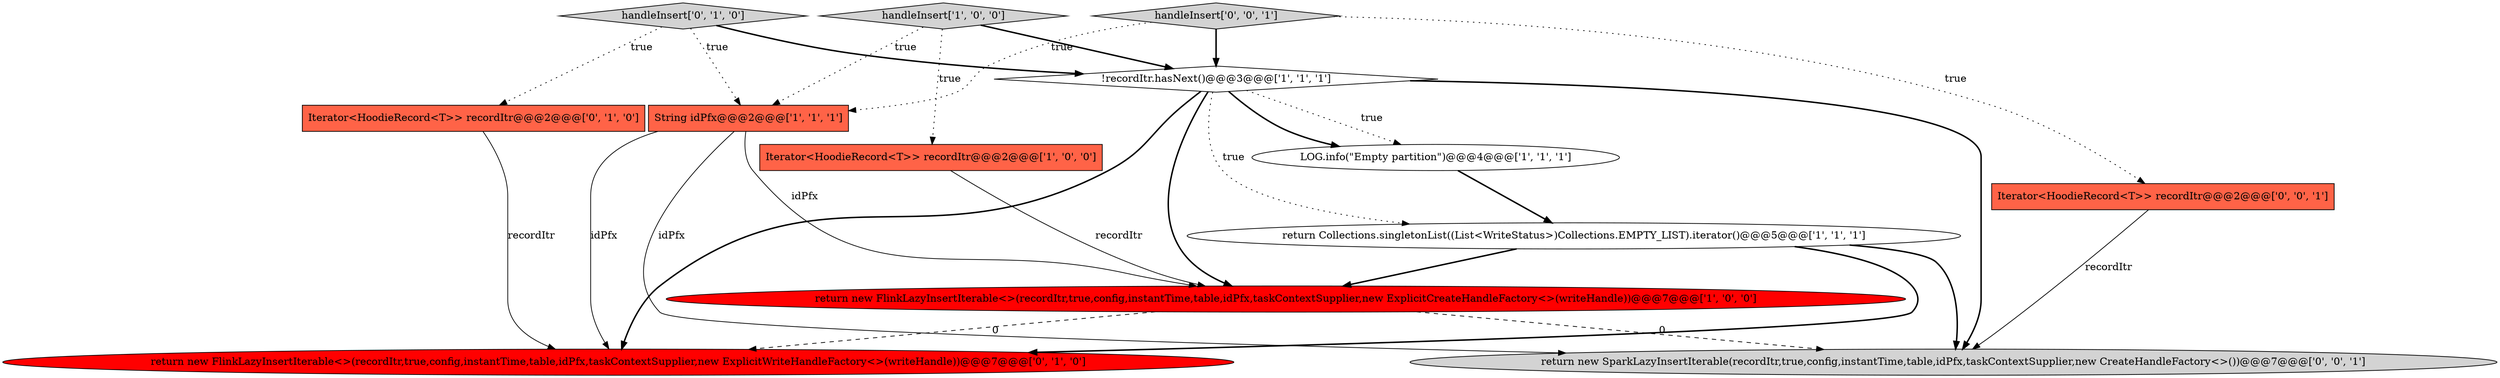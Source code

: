 digraph {
8 [style = filled, label = "Iterator<HoodieRecord<T>> recordItr@@@2@@@['0', '1', '0']", fillcolor = tomato, shape = box image = "AAA0AAABBB2BBB"];
11 [style = filled, label = "Iterator<HoodieRecord<T>> recordItr@@@2@@@['0', '0', '1']", fillcolor = tomato, shape = box image = "AAA0AAABBB3BBB"];
10 [style = filled, label = "return new SparkLazyInsertIterable(recordItr,true,config,instantTime,table,idPfx,taskContextSupplier,new CreateHandleFactory<>())@@@7@@@['0', '0', '1']", fillcolor = lightgray, shape = ellipse image = "AAA0AAABBB3BBB"];
1 [style = filled, label = "Iterator<HoodieRecord<T>> recordItr@@@2@@@['1', '0', '0']", fillcolor = tomato, shape = box image = "AAA0AAABBB1BBB"];
9 [style = filled, label = "handleInsert['0', '1', '0']", fillcolor = lightgray, shape = diamond image = "AAA0AAABBB2BBB"];
7 [style = filled, label = "return new FlinkLazyInsertIterable<>(recordItr,true,config,instantTime,table,idPfx,taskContextSupplier,new ExplicitWriteHandleFactory<>(writeHandle))@@@7@@@['0', '1', '0']", fillcolor = red, shape = ellipse image = "AAA1AAABBB2BBB"];
12 [style = filled, label = "handleInsert['0', '0', '1']", fillcolor = lightgray, shape = diamond image = "AAA0AAABBB3BBB"];
3 [style = filled, label = "return new FlinkLazyInsertIterable<>(recordItr,true,config,instantTime,table,idPfx,taskContextSupplier,new ExplicitCreateHandleFactory<>(writeHandle))@@@7@@@['1', '0', '0']", fillcolor = red, shape = ellipse image = "AAA1AAABBB1BBB"];
0 [style = filled, label = "!recordItr.hasNext()@@@3@@@['1', '1', '1']", fillcolor = white, shape = diamond image = "AAA0AAABBB1BBB"];
2 [style = filled, label = "String idPfx@@@2@@@['1', '1', '1']", fillcolor = tomato, shape = box image = "AAA0AAABBB1BBB"];
5 [style = filled, label = "LOG.info(\"Empty partition\")@@@4@@@['1', '1', '1']", fillcolor = white, shape = ellipse image = "AAA0AAABBB1BBB"];
6 [style = filled, label = "handleInsert['1', '0', '0']", fillcolor = lightgray, shape = diamond image = "AAA0AAABBB1BBB"];
4 [style = filled, label = "return Collections.singletonList((List<WriteStatus>)Collections.EMPTY_LIST).iterator()@@@5@@@['1', '1', '1']", fillcolor = white, shape = ellipse image = "AAA0AAABBB1BBB"];
2->10 [style = solid, label="idPfx"];
0->3 [style = bold, label=""];
4->10 [style = bold, label=""];
4->3 [style = bold, label=""];
0->5 [style = dotted, label="true"];
9->0 [style = bold, label=""];
3->7 [style = dashed, label="0"];
0->4 [style = dotted, label="true"];
12->2 [style = dotted, label="true"];
6->1 [style = dotted, label="true"];
6->0 [style = bold, label=""];
8->7 [style = solid, label="recordItr"];
12->0 [style = bold, label=""];
4->7 [style = bold, label=""];
0->7 [style = bold, label=""];
12->11 [style = dotted, label="true"];
9->8 [style = dotted, label="true"];
0->10 [style = bold, label=""];
6->2 [style = dotted, label="true"];
11->10 [style = solid, label="recordItr"];
9->2 [style = dotted, label="true"];
5->4 [style = bold, label=""];
2->3 [style = solid, label="idPfx"];
1->3 [style = solid, label="recordItr"];
3->10 [style = dashed, label="0"];
2->7 [style = solid, label="idPfx"];
0->5 [style = bold, label=""];
}
